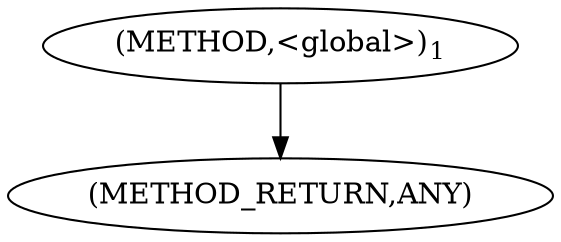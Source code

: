 digraph "&lt;global&gt;" {  
"111669149705" [label = <(METHOD,&lt;global&gt;)<SUB>1</SUB>> ]
"128849018889" [label = <(METHOD_RETURN,ANY)> ]
  "111669149705" -> "128849018889" 
}
